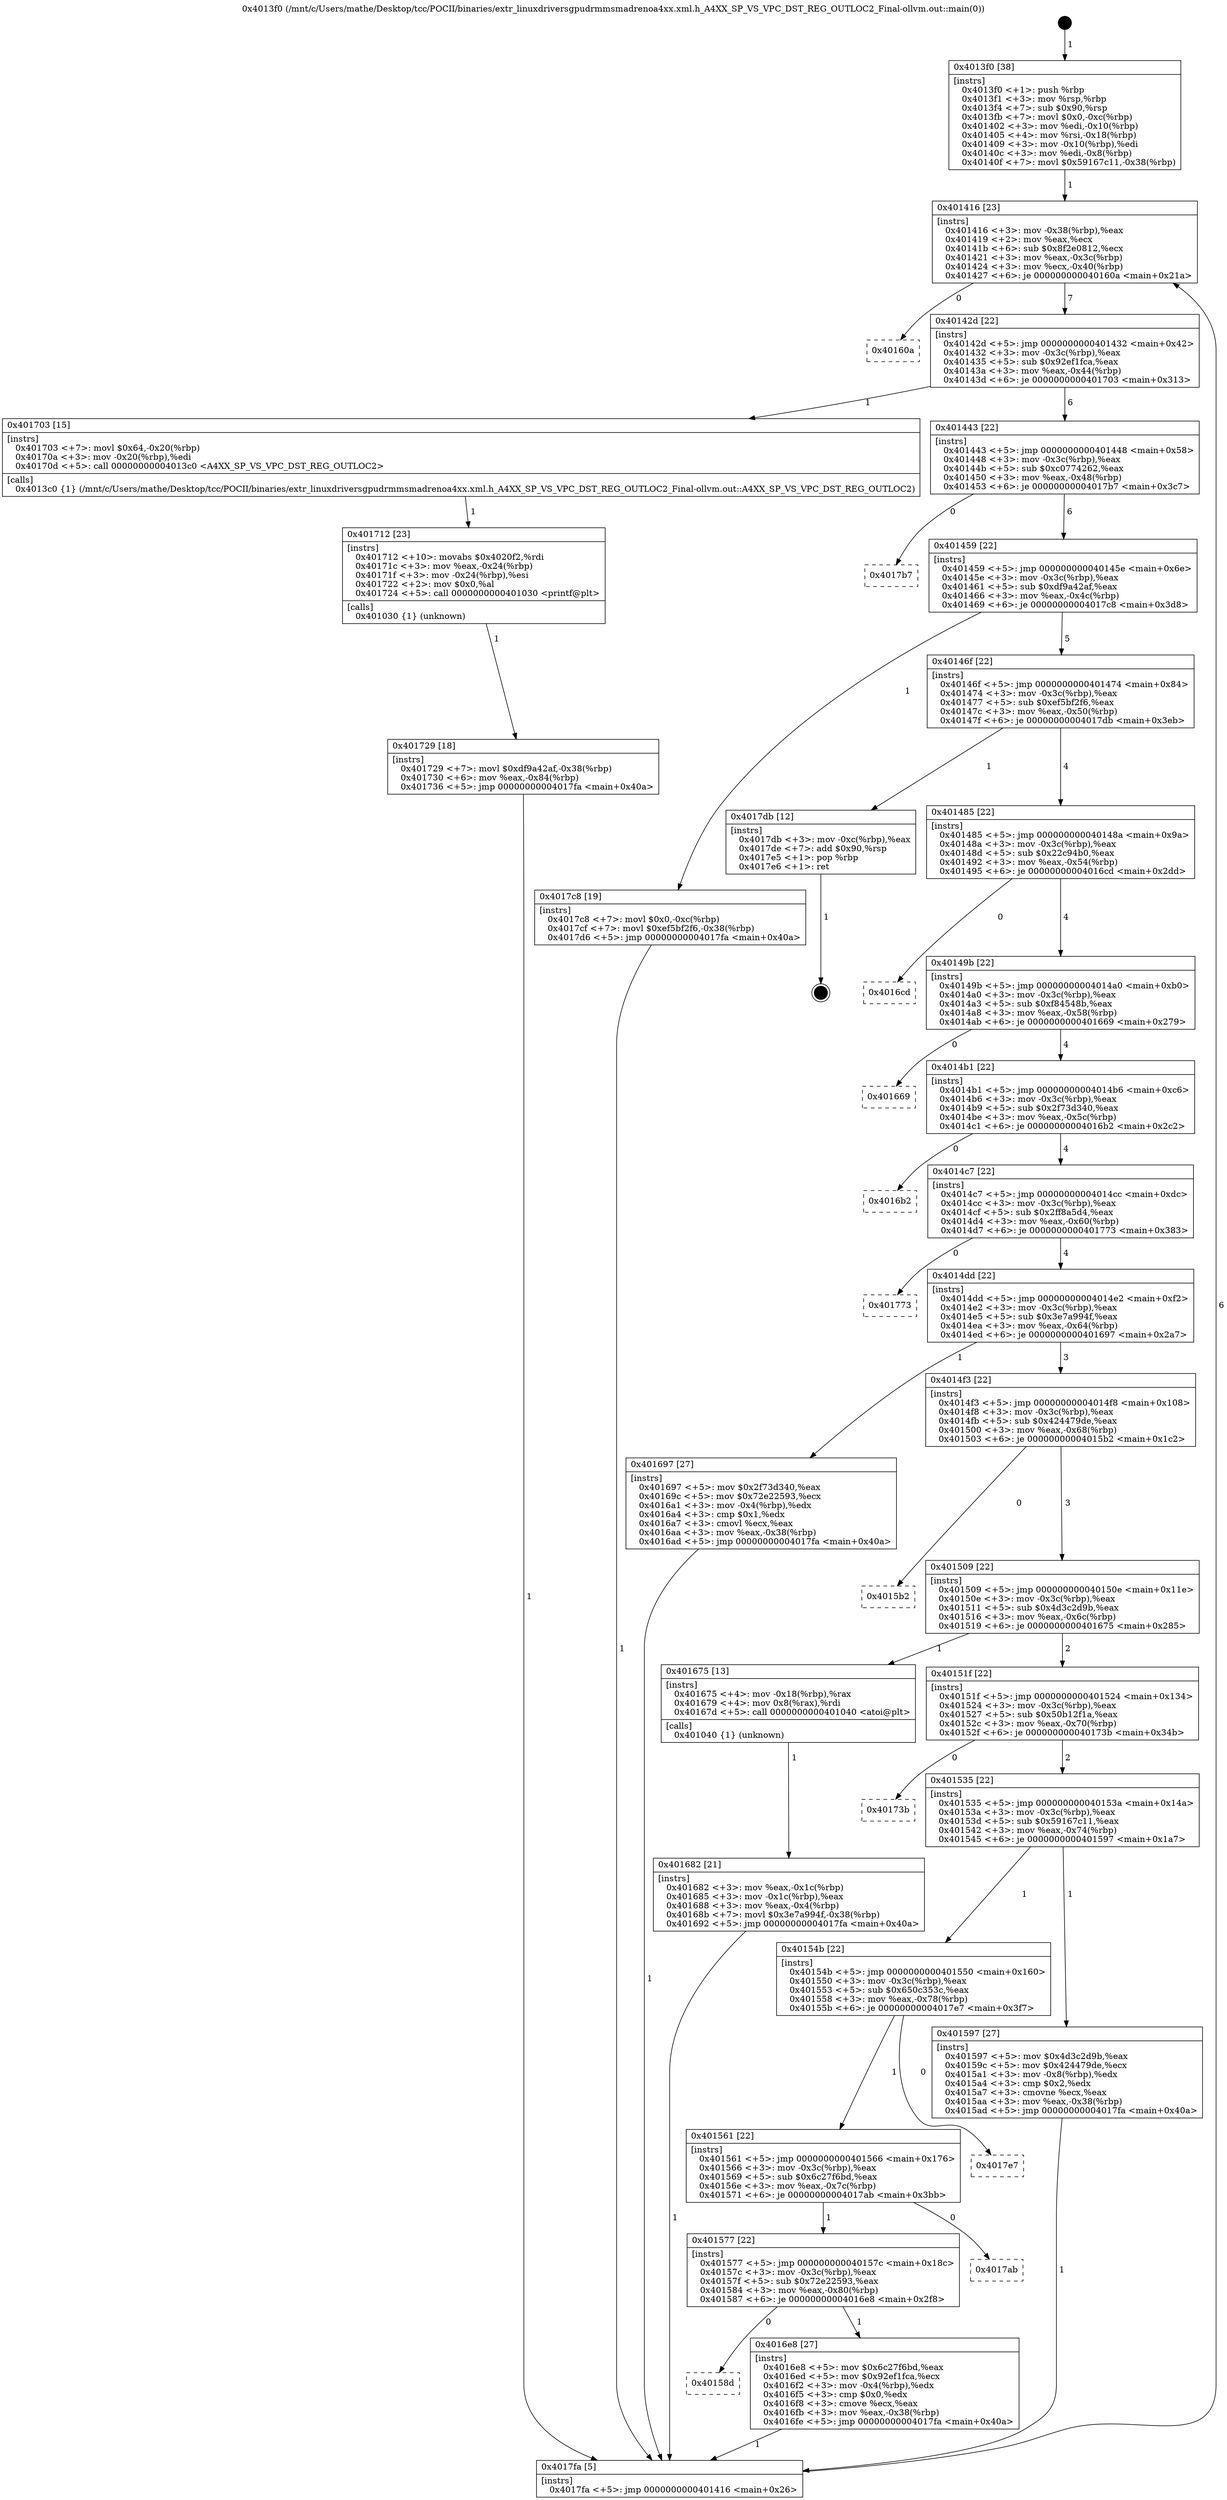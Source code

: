 digraph "0x4013f0" {
  label = "0x4013f0 (/mnt/c/Users/mathe/Desktop/tcc/POCII/binaries/extr_linuxdriversgpudrmmsmadrenoa4xx.xml.h_A4XX_SP_VS_VPC_DST_REG_OUTLOC2_Final-ollvm.out::main(0))"
  labelloc = "t"
  node[shape=record]

  Entry [label="",width=0.3,height=0.3,shape=circle,fillcolor=black,style=filled]
  "0x401416" [label="{
     0x401416 [23]\l
     | [instrs]\l
     &nbsp;&nbsp;0x401416 \<+3\>: mov -0x38(%rbp),%eax\l
     &nbsp;&nbsp;0x401419 \<+2\>: mov %eax,%ecx\l
     &nbsp;&nbsp;0x40141b \<+6\>: sub $0x8f2e0812,%ecx\l
     &nbsp;&nbsp;0x401421 \<+3\>: mov %eax,-0x3c(%rbp)\l
     &nbsp;&nbsp;0x401424 \<+3\>: mov %ecx,-0x40(%rbp)\l
     &nbsp;&nbsp;0x401427 \<+6\>: je 000000000040160a \<main+0x21a\>\l
  }"]
  "0x40160a" [label="{
     0x40160a\l
  }", style=dashed]
  "0x40142d" [label="{
     0x40142d [22]\l
     | [instrs]\l
     &nbsp;&nbsp;0x40142d \<+5\>: jmp 0000000000401432 \<main+0x42\>\l
     &nbsp;&nbsp;0x401432 \<+3\>: mov -0x3c(%rbp),%eax\l
     &nbsp;&nbsp;0x401435 \<+5\>: sub $0x92ef1fca,%eax\l
     &nbsp;&nbsp;0x40143a \<+3\>: mov %eax,-0x44(%rbp)\l
     &nbsp;&nbsp;0x40143d \<+6\>: je 0000000000401703 \<main+0x313\>\l
  }"]
  Exit [label="",width=0.3,height=0.3,shape=circle,fillcolor=black,style=filled,peripheries=2]
  "0x401703" [label="{
     0x401703 [15]\l
     | [instrs]\l
     &nbsp;&nbsp;0x401703 \<+7\>: movl $0x64,-0x20(%rbp)\l
     &nbsp;&nbsp;0x40170a \<+3\>: mov -0x20(%rbp),%edi\l
     &nbsp;&nbsp;0x40170d \<+5\>: call 00000000004013c0 \<A4XX_SP_VS_VPC_DST_REG_OUTLOC2\>\l
     | [calls]\l
     &nbsp;&nbsp;0x4013c0 \{1\} (/mnt/c/Users/mathe/Desktop/tcc/POCII/binaries/extr_linuxdriversgpudrmmsmadrenoa4xx.xml.h_A4XX_SP_VS_VPC_DST_REG_OUTLOC2_Final-ollvm.out::A4XX_SP_VS_VPC_DST_REG_OUTLOC2)\l
  }"]
  "0x401443" [label="{
     0x401443 [22]\l
     | [instrs]\l
     &nbsp;&nbsp;0x401443 \<+5\>: jmp 0000000000401448 \<main+0x58\>\l
     &nbsp;&nbsp;0x401448 \<+3\>: mov -0x3c(%rbp),%eax\l
     &nbsp;&nbsp;0x40144b \<+5\>: sub $0xc0774262,%eax\l
     &nbsp;&nbsp;0x401450 \<+3\>: mov %eax,-0x48(%rbp)\l
     &nbsp;&nbsp;0x401453 \<+6\>: je 00000000004017b7 \<main+0x3c7\>\l
  }"]
  "0x401729" [label="{
     0x401729 [18]\l
     | [instrs]\l
     &nbsp;&nbsp;0x401729 \<+7\>: movl $0xdf9a42af,-0x38(%rbp)\l
     &nbsp;&nbsp;0x401730 \<+6\>: mov %eax,-0x84(%rbp)\l
     &nbsp;&nbsp;0x401736 \<+5\>: jmp 00000000004017fa \<main+0x40a\>\l
  }"]
  "0x4017b7" [label="{
     0x4017b7\l
  }", style=dashed]
  "0x401459" [label="{
     0x401459 [22]\l
     | [instrs]\l
     &nbsp;&nbsp;0x401459 \<+5\>: jmp 000000000040145e \<main+0x6e\>\l
     &nbsp;&nbsp;0x40145e \<+3\>: mov -0x3c(%rbp),%eax\l
     &nbsp;&nbsp;0x401461 \<+5\>: sub $0xdf9a42af,%eax\l
     &nbsp;&nbsp;0x401466 \<+3\>: mov %eax,-0x4c(%rbp)\l
     &nbsp;&nbsp;0x401469 \<+6\>: je 00000000004017c8 \<main+0x3d8\>\l
  }"]
  "0x401712" [label="{
     0x401712 [23]\l
     | [instrs]\l
     &nbsp;&nbsp;0x401712 \<+10\>: movabs $0x4020f2,%rdi\l
     &nbsp;&nbsp;0x40171c \<+3\>: mov %eax,-0x24(%rbp)\l
     &nbsp;&nbsp;0x40171f \<+3\>: mov -0x24(%rbp),%esi\l
     &nbsp;&nbsp;0x401722 \<+2\>: mov $0x0,%al\l
     &nbsp;&nbsp;0x401724 \<+5\>: call 0000000000401030 \<printf@plt\>\l
     | [calls]\l
     &nbsp;&nbsp;0x401030 \{1\} (unknown)\l
  }"]
  "0x4017c8" [label="{
     0x4017c8 [19]\l
     | [instrs]\l
     &nbsp;&nbsp;0x4017c8 \<+7\>: movl $0x0,-0xc(%rbp)\l
     &nbsp;&nbsp;0x4017cf \<+7\>: movl $0xef5bf2f6,-0x38(%rbp)\l
     &nbsp;&nbsp;0x4017d6 \<+5\>: jmp 00000000004017fa \<main+0x40a\>\l
  }"]
  "0x40146f" [label="{
     0x40146f [22]\l
     | [instrs]\l
     &nbsp;&nbsp;0x40146f \<+5\>: jmp 0000000000401474 \<main+0x84\>\l
     &nbsp;&nbsp;0x401474 \<+3\>: mov -0x3c(%rbp),%eax\l
     &nbsp;&nbsp;0x401477 \<+5\>: sub $0xef5bf2f6,%eax\l
     &nbsp;&nbsp;0x40147c \<+3\>: mov %eax,-0x50(%rbp)\l
     &nbsp;&nbsp;0x40147f \<+6\>: je 00000000004017db \<main+0x3eb\>\l
  }"]
  "0x40158d" [label="{
     0x40158d\l
  }", style=dashed]
  "0x4017db" [label="{
     0x4017db [12]\l
     | [instrs]\l
     &nbsp;&nbsp;0x4017db \<+3\>: mov -0xc(%rbp),%eax\l
     &nbsp;&nbsp;0x4017de \<+7\>: add $0x90,%rsp\l
     &nbsp;&nbsp;0x4017e5 \<+1\>: pop %rbp\l
     &nbsp;&nbsp;0x4017e6 \<+1\>: ret\l
  }"]
  "0x401485" [label="{
     0x401485 [22]\l
     | [instrs]\l
     &nbsp;&nbsp;0x401485 \<+5\>: jmp 000000000040148a \<main+0x9a\>\l
     &nbsp;&nbsp;0x40148a \<+3\>: mov -0x3c(%rbp),%eax\l
     &nbsp;&nbsp;0x40148d \<+5\>: sub $0x22c94b0,%eax\l
     &nbsp;&nbsp;0x401492 \<+3\>: mov %eax,-0x54(%rbp)\l
     &nbsp;&nbsp;0x401495 \<+6\>: je 00000000004016cd \<main+0x2dd\>\l
  }"]
  "0x4016e8" [label="{
     0x4016e8 [27]\l
     | [instrs]\l
     &nbsp;&nbsp;0x4016e8 \<+5\>: mov $0x6c27f6bd,%eax\l
     &nbsp;&nbsp;0x4016ed \<+5\>: mov $0x92ef1fca,%ecx\l
     &nbsp;&nbsp;0x4016f2 \<+3\>: mov -0x4(%rbp),%edx\l
     &nbsp;&nbsp;0x4016f5 \<+3\>: cmp $0x0,%edx\l
     &nbsp;&nbsp;0x4016f8 \<+3\>: cmove %ecx,%eax\l
     &nbsp;&nbsp;0x4016fb \<+3\>: mov %eax,-0x38(%rbp)\l
     &nbsp;&nbsp;0x4016fe \<+5\>: jmp 00000000004017fa \<main+0x40a\>\l
  }"]
  "0x4016cd" [label="{
     0x4016cd\l
  }", style=dashed]
  "0x40149b" [label="{
     0x40149b [22]\l
     | [instrs]\l
     &nbsp;&nbsp;0x40149b \<+5\>: jmp 00000000004014a0 \<main+0xb0\>\l
     &nbsp;&nbsp;0x4014a0 \<+3\>: mov -0x3c(%rbp),%eax\l
     &nbsp;&nbsp;0x4014a3 \<+5\>: sub $0xf84548b,%eax\l
     &nbsp;&nbsp;0x4014a8 \<+3\>: mov %eax,-0x58(%rbp)\l
     &nbsp;&nbsp;0x4014ab \<+6\>: je 0000000000401669 \<main+0x279\>\l
  }"]
  "0x401577" [label="{
     0x401577 [22]\l
     | [instrs]\l
     &nbsp;&nbsp;0x401577 \<+5\>: jmp 000000000040157c \<main+0x18c\>\l
     &nbsp;&nbsp;0x40157c \<+3\>: mov -0x3c(%rbp),%eax\l
     &nbsp;&nbsp;0x40157f \<+5\>: sub $0x72e22593,%eax\l
     &nbsp;&nbsp;0x401584 \<+3\>: mov %eax,-0x80(%rbp)\l
     &nbsp;&nbsp;0x401587 \<+6\>: je 00000000004016e8 \<main+0x2f8\>\l
  }"]
  "0x401669" [label="{
     0x401669\l
  }", style=dashed]
  "0x4014b1" [label="{
     0x4014b1 [22]\l
     | [instrs]\l
     &nbsp;&nbsp;0x4014b1 \<+5\>: jmp 00000000004014b6 \<main+0xc6\>\l
     &nbsp;&nbsp;0x4014b6 \<+3\>: mov -0x3c(%rbp),%eax\l
     &nbsp;&nbsp;0x4014b9 \<+5\>: sub $0x2f73d340,%eax\l
     &nbsp;&nbsp;0x4014be \<+3\>: mov %eax,-0x5c(%rbp)\l
     &nbsp;&nbsp;0x4014c1 \<+6\>: je 00000000004016b2 \<main+0x2c2\>\l
  }"]
  "0x4017ab" [label="{
     0x4017ab\l
  }", style=dashed]
  "0x4016b2" [label="{
     0x4016b2\l
  }", style=dashed]
  "0x4014c7" [label="{
     0x4014c7 [22]\l
     | [instrs]\l
     &nbsp;&nbsp;0x4014c7 \<+5\>: jmp 00000000004014cc \<main+0xdc\>\l
     &nbsp;&nbsp;0x4014cc \<+3\>: mov -0x3c(%rbp),%eax\l
     &nbsp;&nbsp;0x4014cf \<+5\>: sub $0x2ff8a5d4,%eax\l
     &nbsp;&nbsp;0x4014d4 \<+3\>: mov %eax,-0x60(%rbp)\l
     &nbsp;&nbsp;0x4014d7 \<+6\>: je 0000000000401773 \<main+0x383\>\l
  }"]
  "0x401561" [label="{
     0x401561 [22]\l
     | [instrs]\l
     &nbsp;&nbsp;0x401561 \<+5\>: jmp 0000000000401566 \<main+0x176\>\l
     &nbsp;&nbsp;0x401566 \<+3\>: mov -0x3c(%rbp),%eax\l
     &nbsp;&nbsp;0x401569 \<+5\>: sub $0x6c27f6bd,%eax\l
     &nbsp;&nbsp;0x40156e \<+3\>: mov %eax,-0x7c(%rbp)\l
     &nbsp;&nbsp;0x401571 \<+6\>: je 00000000004017ab \<main+0x3bb\>\l
  }"]
  "0x401773" [label="{
     0x401773\l
  }", style=dashed]
  "0x4014dd" [label="{
     0x4014dd [22]\l
     | [instrs]\l
     &nbsp;&nbsp;0x4014dd \<+5\>: jmp 00000000004014e2 \<main+0xf2\>\l
     &nbsp;&nbsp;0x4014e2 \<+3\>: mov -0x3c(%rbp),%eax\l
     &nbsp;&nbsp;0x4014e5 \<+5\>: sub $0x3e7a994f,%eax\l
     &nbsp;&nbsp;0x4014ea \<+3\>: mov %eax,-0x64(%rbp)\l
     &nbsp;&nbsp;0x4014ed \<+6\>: je 0000000000401697 \<main+0x2a7\>\l
  }"]
  "0x4017e7" [label="{
     0x4017e7\l
  }", style=dashed]
  "0x401697" [label="{
     0x401697 [27]\l
     | [instrs]\l
     &nbsp;&nbsp;0x401697 \<+5\>: mov $0x2f73d340,%eax\l
     &nbsp;&nbsp;0x40169c \<+5\>: mov $0x72e22593,%ecx\l
     &nbsp;&nbsp;0x4016a1 \<+3\>: mov -0x4(%rbp),%edx\l
     &nbsp;&nbsp;0x4016a4 \<+3\>: cmp $0x1,%edx\l
     &nbsp;&nbsp;0x4016a7 \<+3\>: cmovl %ecx,%eax\l
     &nbsp;&nbsp;0x4016aa \<+3\>: mov %eax,-0x38(%rbp)\l
     &nbsp;&nbsp;0x4016ad \<+5\>: jmp 00000000004017fa \<main+0x40a\>\l
  }"]
  "0x4014f3" [label="{
     0x4014f3 [22]\l
     | [instrs]\l
     &nbsp;&nbsp;0x4014f3 \<+5\>: jmp 00000000004014f8 \<main+0x108\>\l
     &nbsp;&nbsp;0x4014f8 \<+3\>: mov -0x3c(%rbp),%eax\l
     &nbsp;&nbsp;0x4014fb \<+5\>: sub $0x424479de,%eax\l
     &nbsp;&nbsp;0x401500 \<+3\>: mov %eax,-0x68(%rbp)\l
     &nbsp;&nbsp;0x401503 \<+6\>: je 00000000004015b2 \<main+0x1c2\>\l
  }"]
  "0x401682" [label="{
     0x401682 [21]\l
     | [instrs]\l
     &nbsp;&nbsp;0x401682 \<+3\>: mov %eax,-0x1c(%rbp)\l
     &nbsp;&nbsp;0x401685 \<+3\>: mov -0x1c(%rbp),%eax\l
     &nbsp;&nbsp;0x401688 \<+3\>: mov %eax,-0x4(%rbp)\l
     &nbsp;&nbsp;0x40168b \<+7\>: movl $0x3e7a994f,-0x38(%rbp)\l
     &nbsp;&nbsp;0x401692 \<+5\>: jmp 00000000004017fa \<main+0x40a\>\l
  }"]
  "0x4015b2" [label="{
     0x4015b2\l
  }", style=dashed]
  "0x401509" [label="{
     0x401509 [22]\l
     | [instrs]\l
     &nbsp;&nbsp;0x401509 \<+5\>: jmp 000000000040150e \<main+0x11e\>\l
     &nbsp;&nbsp;0x40150e \<+3\>: mov -0x3c(%rbp),%eax\l
     &nbsp;&nbsp;0x401511 \<+5\>: sub $0x4d3c2d9b,%eax\l
     &nbsp;&nbsp;0x401516 \<+3\>: mov %eax,-0x6c(%rbp)\l
     &nbsp;&nbsp;0x401519 \<+6\>: je 0000000000401675 \<main+0x285\>\l
  }"]
  "0x4013f0" [label="{
     0x4013f0 [38]\l
     | [instrs]\l
     &nbsp;&nbsp;0x4013f0 \<+1\>: push %rbp\l
     &nbsp;&nbsp;0x4013f1 \<+3\>: mov %rsp,%rbp\l
     &nbsp;&nbsp;0x4013f4 \<+7\>: sub $0x90,%rsp\l
     &nbsp;&nbsp;0x4013fb \<+7\>: movl $0x0,-0xc(%rbp)\l
     &nbsp;&nbsp;0x401402 \<+3\>: mov %edi,-0x10(%rbp)\l
     &nbsp;&nbsp;0x401405 \<+4\>: mov %rsi,-0x18(%rbp)\l
     &nbsp;&nbsp;0x401409 \<+3\>: mov -0x10(%rbp),%edi\l
     &nbsp;&nbsp;0x40140c \<+3\>: mov %edi,-0x8(%rbp)\l
     &nbsp;&nbsp;0x40140f \<+7\>: movl $0x59167c11,-0x38(%rbp)\l
  }"]
  "0x401675" [label="{
     0x401675 [13]\l
     | [instrs]\l
     &nbsp;&nbsp;0x401675 \<+4\>: mov -0x18(%rbp),%rax\l
     &nbsp;&nbsp;0x401679 \<+4\>: mov 0x8(%rax),%rdi\l
     &nbsp;&nbsp;0x40167d \<+5\>: call 0000000000401040 \<atoi@plt\>\l
     | [calls]\l
     &nbsp;&nbsp;0x401040 \{1\} (unknown)\l
  }"]
  "0x40151f" [label="{
     0x40151f [22]\l
     | [instrs]\l
     &nbsp;&nbsp;0x40151f \<+5\>: jmp 0000000000401524 \<main+0x134\>\l
     &nbsp;&nbsp;0x401524 \<+3\>: mov -0x3c(%rbp),%eax\l
     &nbsp;&nbsp;0x401527 \<+5\>: sub $0x50b12f1a,%eax\l
     &nbsp;&nbsp;0x40152c \<+3\>: mov %eax,-0x70(%rbp)\l
     &nbsp;&nbsp;0x40152f \<+6\>: je 000000000040173b \<main+0x34b\>\l
  }"]
  "0x4017fa" [label="{
     0x4017fa [5]\l
     | [instrs]\l
     &nbsp;&nbsp;0x4017fa \<+5\>: jmp 0000000000401416 \<main+0x26\>\l
  }"]
  "0x40173b" [label="{
     0x40173b\l
  }", style=dashed]
  "0x401535" [label="{
     0x401535 [22]\l
     | [instrs]\l
     &nbsp;&nbsp;0x401535 \<+5\>: jmp 000000000040153a \<main+0x14a\>\l
     &nbsp;&nbsp;0x40153a \<+3\>: mov -0x3c(%rbp),%eax\l
     &nbsp;&nbsp;0x40153d \<+5\>: sub $0x59167c11,%eax\l
     &nbsp;&nbsp;0x401542 \<+3\>: mov %eax,-0x74(%rbp)\l
     &nbsp;&nbsp;0x401545 \<+6\>: je 0000000000401597 \<main+0x1a7\>\l
  }"]
  "0x40154b" [label="{
     0x40154b [22]\l
     | [instrs]\l
     &nbsp;&nbsp;0x40154b \<+5\>: jmp 0000000000401550 \<main+0x160\>\l
     &nbsp;&nbsp;0x401550 \<+3\>: mov -0x3c(%rbp),%eax\l
     &nbsp;&nbsp;0x401553 \<+5\>: sub $0x650c353c,%eax\l
     &nbsp;&nbsp;0x401558 \<+3\>: mov %eax,-0x78(%rbp)\l
     &nbsp;&nbsp;0x40155b \<+6\>: je 00000000004017e7 \<main+0x3f7\>\l
  }"]
  "0x401597" [label="{
     0x401597 [27]\l
     | [instrs]\l
     &nbsp;&nbsp;0x401597 \<+5\>: mov $0x4d3c2d9b,%eax\l
     &nbsp;&nbsp;0x40159c \<+5\>: mov $0x424479de,%ecx\l
     &nbsp;&nbsp;0x4015a1 \<+3\>: mov -0x8(%rbp),%edx\l
     &nbsp;&nbsp;0x4015a4 \<+3\>: cmp $0x2,%edx\l
     &nbsp;&nbsp;0x4015a7 \<+3\>: cmovne %ecx,%eax\l
     &nbsp;&nbsp;0x4015aa \<+3\>: mov %eax,-0x38(%rbp)\l
     &nbsp;&nbsp;0x4015ad \<+5\>: jmp 00000000004017fa \<main+0x40a\>\l
  }"]
  Entry -> "0x4013f0" [label=" 1"]
  "0x401416" -> "0x40160a" [label=" 0"]
  "0x401416" -> "0x40142d" [label=" 7"]
  "0x4017db" -> Exit [label=" 1"]
  "0x40142d" -> "0x401703" [label=" 1"]
  "0x40142d" -> "0x401443" [label=" 6"]
  "0x4017c8" -> "0x4017fa" [label=" 1"]
  "0x401443" -> "0x4017b7" [label=" 0"]
  "0x401443" -> "0x401459" [label=" 6"]
  "0x401729" -> "0x4017fa" [label=" 1"]
  "0x401459" -> "0x4017c8" [label=" 1"]
  "0x401459" -> "0x40146f" [label=" 5"]
  "0x401712" -> "0x401729" [label=" 1"]
  "0x40146f" -> "0x4017db" [label=" 1"]
  "0x40146f" -> "0x401485" [label=" 4"]
  "0x401703" -> "0x401712" [label=" 1"]
  "0x401485" -> "0x4016cd" [label=" 0"]
  "0x401485" -> "0x40149b" [label=" 4"]
  "0x4016e8" -> "0x4017fa" [label=" 1"]
  "0x40149b" -> "0x401669" [label=" 0"]
  "0x40149b" -> "0x4014b1" [label=" 4"]
  "0x401577" -> "0x4016e8" [label=" 1"]
  "0x4014b1" -> "0x4016b2" [label=" 0"]
  "0x4014b1" -> "0x4014c7" [label=" 4"]
  "0x401577" -> "0x40158d" [label=" 0"]
  "0x4014c7" -> "0x401773" [label=" 0"]
  "0x4014c7" -> "0x4014dd" [label=" 4"]
  "0x401561" -> "0x4017ab" [label=" 0"]
  "0x4014dd" -> "0x401697" [label=" 1"]
  "0x4014dd" -> "0x4014f3" [label=" 3"]
  "0x401561" -> "0x401577" [label=" 1"]
  "0x4014f3" -> "0x4015b2" [label=" 0"]
  "0x4014f3" -> "0x401509" [label=" 3"]
  "0x40154b" -> "0x4017e7" [label=" 0"]
  "0x401509" -> "0x401675" [label=" 1"]
  "0x401509" -> "0x40151f" [label=" 2"]
  "0x40154b" -> "0x401561" [label=" 1"]
  "0x40151f" -> "0x40173b" [label=" 0"]
  "0x40151f" -> "0x401535" [label=" 2"]
  "0x401697" -> "0x4017fa" [label=" 1"]
  "0x401535" -> "0x401597" [label=" 1"]
  "0x401535" -> "0x40154b" [label=" 1"]
  "0x401597" -> "0x4017fa" [label=" 1"]
  "0x4013f0" -> "0x401416" [label=" 1"]
  "0x4017fa" -> "0x401416" [label=" 6"]
  "0x401675" -> "0x401682" [label=" 1"]
  "0x401682" -> "0x4017fa" [label=" 1"]
}
